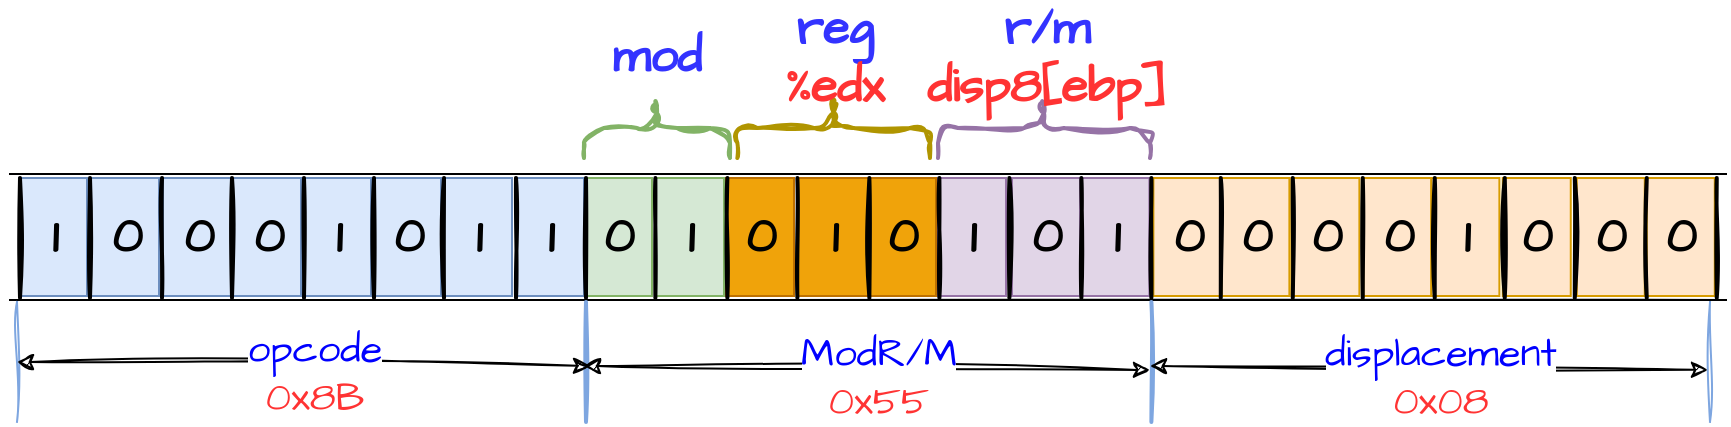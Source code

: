 <mxfile version="20.6.0" type="github">
  <diagram id="3DfTSbF7fZH39TVP_mid" name="第 1 页">
    <mxGraphModel dx="1422" dy="786" grid="1" gridSize="10" guides="1" tooltips="1" connect="1" arrows="1" fold="1" page="1" pageScale="1" pageWidth="827" pageHeight="1169" math="0" shadow="0">
      <root>
        <mxCell id="0" />
        <mxCell id="1" parent="0" />
        <mxCell id="GtMvOBlIkOX2U-mXo-LI-204" value="0" style="text;strokeColor=#d79b00;fillColor=#ffe6cc;html=1;fontSize=24;fontStyle=1;verticalAlign=middle;align=center;sketch=0;hachureGap=4;jiggle=2;fontFamily=Architects Daughter;fontSource=https%3A%2F%2Ffonts.googleapis.com%2Fcss%3Ffamily%3DArchitects%2BDaughter;" vertex="1" parent="1">
          <mxGeometry x="785.69" y="430" width="34" height="59" as="geometry" />
        </mxCell>
        <mxCell id="GtMvOBlIkOX2U-mXo-LI-205" value="0" style="text;strokeColor=#d79b00;fillColor=#ffe6cc;html=1;fontSize=24;fontStyle=1;verticalAlign=middle;align=center;sketch=0;hachureGap=4;jiggle=2;fontFamily=Architects Daughter;fontSource=https%3A%2F%2Ffonts.googleapis.com%2Fcss%3Ffamily%3DArchitects%2BDaughter;" vertex="1" parent="1">
          <mxGeometry x="820.69" y="430" width="34" height="59" as="geometry" />
        </mxCell>
        <mxCell id="GtMvOBlIkOX2U-mXo-LI-206" value="0" style="text;strokeColor=#d79b00;fillColor=#ffe6cc;html=1;fontSize=24;fontStyle=1;verticalAlign=middle;align=center;sketch=0;hachureGap=4;jiggle=2;fontFamily=Architects Daughter;fontSource=https%3A%2F%2Ffonts.googleapis.com%2Fcss%3Ffamily%3DArchitects%2BDaughter;" vertex="1" parent="1">
          <mxGeometry x="856.69" y="430" width="34" height="59" as="geometry" />
        </mxCell>
        <mxCell id="GtMvOBlIkOX2U-mXo-LI-207" value="1" style="text;strokeColor=#d79b00;fillColor=#ffe6cc;html=1;fontSize=24;fontStyle=1;verticalAlign=middle;align=center;sketch=0;hachureGap=4;jiggle=2;fontFamily=Architects Daughter;fontSource=https%3A%2F%2Ffonts.googleapis.com%2Fcss%3Ffamily%3DArchitects%2BDaughter;" vertex="1" parent="1">
          <mxGeometry x="890.69" y="430" width="34" height="59" as="geometry" />
        </mxCell>
        <mxCell id="GtMvOBlIkOX2U-mXo-LI-208" value="0" style="text;strokeColor=#d79b00;fillColor=#ffe6cc;html=1;fontSize=24;fontStyle=1;verticalAlign=middle;align=center;sketch=0;hachureGap=4;jiggle=2;fontFamily=Architects Daughter;fontSource=https%3A%2F%2Ffonts.googleapis.com%2Fcss%3Ffamily%3DArchitects%2BDaughter;" vertex="1" parent="1">
          <mxGeometry x="926.38" y="430" width="34" height="59" as="geometry" />
        </mxCell>
        <mxCell id="GtMvOBlIkOX2U-mXo-LI-209" value="0" style="text;strokeColor=#d79b00;fillColor=#ffe6cc;html=1;fontSize=24;fontStyle=1;verticalAlign=middle;align=center;sketch=0;hachureGap=4;jiggle=2;fontFamily=Architects Daughter;fontSource=https%3A%2F%2Ffonts.googleapis.com%2Fcss%3Ffamily%3DArchitects%2BDaughter;" vertex="1" parent="1">
          <mxGeometry x="963.38" y="430" width="34" height="59" as="geometry" />
        </mxCell>
        <mxCell id="GtMvOBlIkOX2U-mXo-LI-210" value="0" style="text;strokeColor=#d79b00;fillColor=#ffe6cc;html=1;fontSize=24;fontStyle=1;verticalAlign=middle;align=center;sketch=0;hachureGap=4;jiggle=2;fontFamily=Architects Daughter;fontSource=https%3A%2F%2Ffonts.googleapis.com%2Fcss%3Ffamily%3DArchitects%2BDaughter;" vertex="1" parent="1">
          <mxGeometry x="998.38" y="430" width="34" height="59" as="geometry" />
        </mxCell>
        <mxCell id="GtMvOBlIkOX2U-mXo-LI-203" value="0" style="text;strokeColor=#d79b00;fillColor=#ffe6cc;html=1;fontSize=24;fontStyle=1;verticalAlign=middle;align=center;sketch=0;hachureGap=4;jiggle=2;fontFamily=Architects Daughter;fontSource=https%3A%2F%2Ffonts.googleapis.com%2Fcss%3Ffamily%3DArchitects%2BDaughter;" vertex="1" parent="1">
          <mxGeometry x="751.69" y="430" width="34" height="59" as="geometry" />
        </mxCell>
        <mxCell id="GtMvOBlIkOX2U-mXo-LI-202" value="1" style="text;strokeColor=#9673a6;fillColor=#e1d5e7;html=1;fontSize=24;fontStyle=1;verticalAlign=middle;align=center;sketch=0;hachureGap=4;jiggle=2;fontFamily=Architects Daughter;fontSource=https%3A%2F%2Ffonts.googleapis.com%2Fcss%3Ffamily%3DArchitects%2BDaughter;" vertex="1" parent="1">
          <mxGeometry x="715.69" y="430" width="34" height="59" as="geometry" />
        </mxCell>
        <mxCell id="GtMvOBlIkOX2U-mXo-LI-201" value="0" style="text;strokeColor=#9673a6;fillColor=#e1d5e7;html=1;fontSize=24;fontStyle=1;verticalAlign=middle;align=center;sketch=0;hachureGap=4;jiggle=2;fontFamily=Architects Daughter;fontSource=https%3A%2F%2Ffonts.googleapis.com%2Fcss%3Ffamily%3DArchitects%2BDaughter;" vertex="1" parent="1">
          <mxGeometry x="681" y="430" width="34" height="59" as="geometry" />
        </mxCell>
        <mxCell id="GtMvOBlIkOX2U-mXo-LI-200" value="1" style="text;strokeColor=#9673a6;fillColor=#e1d5e7;html=1;fontSize=24;fontStyle=1;verticalAlign=middle;align=center;sketch=0;hachureGap=4;jiggle=2;fontFamily=Architects Daughter;fontSource=https%3A%2F%2Ffonts.googleapis.com%2Fcss%3Ffamily%3DArchitects%2BDaughter;" vertex="1" parent="1">
          <mxGeometry x="644" y="430" width="34" height="59" as="geometry" />
        </mxCell>
        <mxCell id="GtMvOBlIkOX2U-mXo-LI-199" value="0" style="text;strokeColor=#BD7000;fillColor=#f0a30a;html=1;fontSize=24;fontStyle=1;verticalAlign=middle;align=center;sketch=0;hachureGap=4;jiggle=2;fontFamily=Architects Daughter;fontSource=https%3A%2F%2Ffonts.googleapis.com%2Fcss%3Ffamily%3DArchitects%2BDaughter;fontColor=#000000;" vertex="1" parent="1">
          <mxGeometry x="609" y="430" width="34" height="59" as="geometry" />
        </mxCell>
        <mxCell id="GtMvOBlIkOX2U-mXo-LI-197" value="0" style="text;strokeColor=#BD7000;fillColor=#f0a30a;html=1;fontSize=24;fontStyle=1;verticalAlign=middle;align=center;sketch=0;hachureGap=4;jiggle=2;fontFamily=Architects Daughter;fontSource=https%3A%2F%2Ffonts.googleapis.com%2Fcss%3Ffamily%3DArchitects%2BDaughter;fontColor=#000000;" vertex="1" parent="1">
          <mxGeometry x="538" y="430" width="34" height="59" as="geometry" />
        </mxCell>
        <mxCell id="GtMvOBlIkOX2U-mXo-LI-198" value="1" style="text;strokeColor=#BD7000;fillColor=#f0a30a;html=1;fontSize=24;fontStyle=1;verticalAlign=middle;align=center;sketch=0;hachureGap=4;jiggle=2;fontFamily=Architects Daughter;fontSource=https%3A%2F%2Ffonts.googleapis.com%2Fcss%3Ffamily%3DArchitects%2BDaughter;fontColor=#000000;" vertex="1" parent="1">
          <mxGeometry x="574" y="430" width="36" height="59" as="geometry" />
        </mxCell>
        <mxCell id="GtMvOBlIkOX2U-mXo-LI-196" value="1" style="text;strokeColor=#82b366;fillColor=#d5e8d4;html=1;fontSize=24;fontStyle=1;verticalAlign=middle;align=center;sketch=0;hachureGap=4;jiggle=2;fontFamily=Architects Daughter;fontSource=https%3A%2F%2Ffonts.googleapis.com%2Fcss%3Ffamily%3DArchitects%2BDaughter;" vertex="1" parent="1">
          <mxGeometry x="503" y="430" width="34" height="59" as="geometry" />
        </mxCell>
        <mxCell id="GtMvOBlIkOX2U-mXo-LI-195" value="0" style="text;strokeColor=#82b366;fillColor=#d5e8d4;html=1;fontSize=24;fontStyle=1;verticalAlign=middle;align=center;sketch=0;hachureGap=4;jiggle=2;fontFamily=Architects Daughter;fontSource=https%3A%2F%2Ffonts.googleapis.com%2Fcss%3Ffamily%3DArchitects%2BDaughter;" vertex="1" parent="1">
          <mxGeometry x="467" y="430" width="34" height="59" as="geometry" />
        </mxCell>
        <mxCell id="GtMvOBlIkOX2U-mXo-LI-194" value="1" style="text;strokeColor=#6c8ebf;fillColor=#dae8fc;html=1;fontSize=24;fontStyle=1;verticalAlign=middle;align=center;sketch=0;hachureGap=4;jiggle=2;fontFamily=Architects Daughter;fontSource=https%3A%2F%2Ffonts.googleapis.com%2Fcss%3Ffamily%3DArchitects%2BDaughter;" vertex="1" parent="1">
          <mxGeometry x="433" y="430" width="34" height="59" as="geometry" />
        </mxCell>
        <mxCell id="GtMvOBlIkOX2U-mXo-LI-193" value="1" style="text;strokeColor=#6c8ebf;fillColor=#dae8fc;html=1;fontSize=24;fontStyle=1;verticalAlign=middle;align=center;sketch=0;hachureGap=4;jiggle=2;fontFamily=Architects Daughter;fontSource=https%3A%2F%2Ffonts.googleapis.com%2Fcss%3Ffamily%3DArchitects%2BDaughter;" vertex="1" parent="1">
          <mxGeometry x="397" y="430" width="34" height="59" as="geometry" />
        </mxCell>
        <mxCell id="GtMvOBlIkOX2U-mXo-LI-192" value="0" style="text;strokeColor=#6c8ebf;fillColor=#dae8fc;html=1;fontSize=24;fontStyle=1;verticalAlign=middle;align=center;sketch=0;hachureGap=4;jiggle=2;fontFamily=Architects Daughter;fontSource=https%3A%2F%2Ffonts.googleapis.com%2Fcss%3Ffamily%3DArchitects%2BDaughter;" vertex="1" parent="1">
          <mxGeometry x="361.5" y="430" width="34" height="59" as="geometry" />
        </mxCell>
        <mxCell id="GtMvOBlIkOX2U-mXo-LI-191" value="1" style="text;strokeColor=#6c8ebf;fillColor=#dae8fc;html=1;fontSize=24;fontStyle=1;verticalAlign=middle;align=center;sketch=0;hachureGap=4;jiggle=2;fontFamily=Architects Daughter;fontSource=https%3A%2F%2Ffonts.googleapis.com%2Fcss%3Ffamily%3DArchitects%2BDaughter;" vertex="1" parent="1">
          <mxGeometry x="326.5" y="430" width="34" height="59" as="geometry" />
        </mxCell>
        <mxCell id="GtMvOBlIkOX2U-mXo-LI-190" value="0" style="text;strokeColor=#6c8ebf;fillColor=#dae8fc;html=1;fontSize=24;fontStyle=1;verticalAlign=middle;align=center;sketch=0;hachureGap=4;jiggle=2;fontFamily=Architects Daughter;fontSource=https%3A%2F%2Ffonts.googleapis.com%2Fcss%3Ffamily%3DArchitects%2BDaughter;" vertex="1" parent="1">
          <mxGeometry x="291.5" y="430" width="34" height="59" as="geometry" />
        </mxCell>
        <mxCell id="GtMvOBlIkOX2U-mXo-LI-188" value="0" style="text;strokeColor=#6c8ebf;fillColor=#dae8fc;html=1;fontSize=24;fontStyle=1;verticalAlign=middle;align=center;sketch=0;hachureGap=4;jiggle=2;fontFamily=Architects Daughter;fontSource=https%3A%2F%2Ffonts.googleapis.com%2Fcss%3Ffamily%3DArchitects%2BDaughter;" vertex="1" parent="1">
          <mxGeometry x="256.5" y="430" width="34" height="59" as="geometry" />
        </mxCell>
        <mxCell id="GtMvOBlIkOX2U-mXo-LI-186" value="0" style="text;strokeColor=#6c8ebf;fillColor=#dae8fc;html=1;fontSize=24;fontStyle=1;verticalAlign=middle;align=center;sketch=0;hachureGap=4;jiggle=2;fontFamily=Architects Daughter;fontSource=https%3A%2F%2Ffonts.googleapis.com%2Fcss%3Ffamily%3DArchitects%2BDaughter;" vertex="1" parent="1">
          <mxGeometry x="220.5" y="430" width="34" height="59" as="geometry" />
        </mxCell>
        <mxCell id="GtMvOBlIkOX2U-mXo-LI-182" value="1" style="text;strokeColor=#6c8ebf;fillColor=#dae8fc;html=1;fontSize=24;fontStyle=1;verticalAlign=middle;align=center;sketch=0;hachureGap=4;jiggle=2;fontFamily=Architects Daughter;fontSource=https%3A%2F%2Ffonts.googleapis.com%2Fcss%3Ffamily%3DArchitects%2BDaughter;" vertex="1" parent="1">
          <mxGeometry x="184.5" y="430" width="34" height="59" as="geometry" />
        </mxCell>
        <mxCell id="GtMvOBlIkOX2U-mXo-LI-16" value="" style="shape=partialRectangle;whiteSpace=wrap;html=1;left=0;right=0;fillColor=none;sketch=1;rounded=0;" vertex="1" parent="1">
          <mxGeometry x="180" y="428" width="858" height="63" as="geometry" />
        </mxCell>
        <mxCell id="GtMvOBlIkOX2U-mXo-LI-4" value="" style="line;strokeWidth=2;direction=south;html=1;sketch=1;rounded=0;" vertex="1" parent="1">
          <mxGeometry x="180" y="430" width="10" height="60" as="geometry" />
        </mxCell>
        <mxCell id="GtMvOBlIkOX2U-mXo-LI-33" value="" style="line;strokeWidth=2;direction=south;html=1;sketch=1;rounded=0;" vertex="1" parent="1">
          <mxGeometry x="215" y="430" width="10" height="60" as="geometry" />
        </mxCell>
        <mxCell id="GtMvOBlIkOX2U-mXo-LI-34" value="" style="line;strokeWidth=2;direction=south;html=1;sketch=1;rounded=0;" vertex="1" parent="1">
          <mxGeometry x="392" y="430" width="10" height="60" as="geometry" />
        </mxCell>
        <mxCell id="GtMvOBlIkOX2U-mXo-LI-35" value="" style="line;strokeWidth=2;direction=south;html=1;sketch=1;rounded=0;" vertex="1" parent="1">
          <mxGeometry x="357" y="430" width="10" height="60" as="geometry" />
        </mxCell>
        <mxCell id="GtMvOBlIkOX2U-mXo-LI-36" value="" style="line;strokeWidth=2;direction=south;html=1;sketch=1;rounded=0;" vertex="1" parent="1">
          <mxGeometry x="322" y="430" width="10" height="60" as="geometry" />
        </mxCell>
        <mxCell id="GtMvOBlIkOX2U-mXo-LI-37" value="" style="line;strokeWidth=2;direction=south;html=1;sketch=1;rounded=0;" vertex="1" parent="1">
          <mxGeometry x="286" y="430" width="10" height="60" as="geometry" />
        </mxCell>
        <mxCell id="GtMvOBlIkOX2U-mXo-LI-38" value="" style="line;strokeWidth=2;direction=south;html=1;sketch=1;rounded=0;" vertex="1" parent="1">
          <mxGeometry x="251" y="430" width="10" height="60" as="geometry" />
        </mxCell>
        <mxCell id="GtMvOBlIkOX2U-mXo-LI-39" value="" style="line;strokeWidth=2;direction=south;html=1;sketch=1;rounded=0;" vertex="1" parent="1">
          <mxGeometry x="463" y="430" width="10" height="60" as="geometry" />
        </mxCell>
        <mxCell id="GtMvOBlIkOX2U-mXo-LI-43" value="" style="line;strokeWidth=2;direction=south;html=1;sketch=1;rounded=0;" vertex="1" parent="1">
          <mxGeometry x="428" y="430" width="10" height="60" as="geometry" />
        </mxCell>
        <mxCell id="GtMvOBlIkOX2U-mXo-LI-145" value="" style="line;strokeWidth=2;direction=south;html=1;sketch=1;rounded=0;" vertex="1" parent="1">
          <mxGeometry x="497.69" y="430" width="10" height="60" as="geometry" />
        </mxCell>
        <mxCell id="GtMvOBlIkOX2U-mXo-LI-146" value="" style="line;strokeWidth=2;direction=south;html=1;sketch=1;rounded=0;" vertex="1" parent="1">
          <mxGeometry x="674.69" y="430" width="10" height="60" as="geometry" />
        </mxCell>
        <mxCell id="GtMvOBlIkOX2U-mXo-LI-147" value="" style="line;strokeWidth=2;direction=south;html=1;sketch=1;rounded=0;" vertex="1" parent="1">
          <mxGeometry x="639.69" y="430" width="10" height="60" as="geometry" />
        </mxCell>
        <mxCell id="GtMvOBlIkOX2U-mXo-LI-148" value="" style="line;strokeWidth=2;direction=south;html=1;sketch=1;rounded=0;" vertex="1" parent="1">
          <mxGeometry x="604.69" y="430" width="10" height="60" as="geometry" />
        </mxCell>
        <mxCell id="GtMvOBlIkOX2U-mXo-LI-149" value="" style="line;strokeWidth=2;direction=south;html=1;sketch=1;rounded=0;" vertex="1" parent="1">
          <mxGeometry x="568.69" y="430" width="10" height="60" as="geometry" />
        </mxCell>
        <mxCell id="GtMvOBlIkOX2U-mXo-LI-150" value="" style="line;strokeWidth=2;direction=south;html=1;sketch=1;rounded=0;" vertex="1" parent="1">
          <mxGeometry x="533.69" y="430" width="10" height="60" as="geometry" />
        </mxCell>
        <mxCell id="GtMvOBlIkOX2U-mXo-LI-151" value="" style="line;strokeWidth=2;direction=south;html=1;sketch=1;rounded=0;" vertex="1" parent="1">
          <mxGeometry x="745.69" y="430" width="10" height="60" as="geometry" />
        </mxCell>
        <mxCell id="GtMvOBlIkOX2U-mXo-LI-152" value="" style="line;strokeWidth=2;direction=south;html=1;sketch=1;rounded=0;" vertex="1" parent="1">
          <mxGeometry x="710.69" y="430" width="10" height="60" as="geometry" />
        </mxCell>
        <mxCell id="GtMvOBlIkOX2U-mXo-LI-161" value="" style="line;strokeWidth=2;direction=south;html=1;sketch=1;rounded=0;" vertex="1" parent="1">
          <mxGeometry x="780.38" y="430" width="10" height="60" as="geometry" />
        </mxCell>
        <mxCell id="GtMvOBlIkOX2U-mXo-LI-162" value="" style="line;strokeWidth=2;direction=south;html=1;sketch=1;rounded=0;" vertex="1" parent="1">
          <mxGeometry x="957.38" y="430" width="10" height="60" as="geometry" />
        </mxCell>
        <mxCell id="GtMvOBlIkOX2U-mXo-LI-163" value="" style="line;strokeWidth=2;direction=south;html=1;sketch=1;rounded=0;" vertex="1" parent="1">
          <mxGeometry x="922.38" y="430" width="10" height="60" as="geometry" />
        </mxCell>
        <mxCell id="GtMvOBlIkOX2U-mXo-LI-164" value="" style="line;strokeWidth=2;direction=south;html=1;sketch=1;rounded=0;" vertex="1" parent="1">
          <mxGeometry x="887.38" y="430" width="10" height="60" as="geometry" />
        </mxCell>
        <mxCell id="GtMvOBlIkOX2U-mXo-LI-165" value="" style="line;strokeWidth=2;direction=south;html=1;sketch=1;rounded=0;" vertex="1" parent="1">
          <mxGeometry x="851.38" y="430" width="10" height="60" as="geometry" />
        </mxCell>
        <mxCell id="GtMvOBlIkOX2U-mXo-LI-166" value="" style="line;strokeWidth=2;direction=south;html=1;sketch=1;rounded=0;" vertex="1" parent="1">
          <mxGeometry x="816.38" y="430" width="10" height="60" as="geometry" />
        </mxCell>
        <mxCell id="GtMvOBlIkOX2U-mXo-LI-167" value="" style="line;strokeWidth=2;direction=south;html=1;sketch=1;rounded=0;" vertex="1" parent="1">
          <mxGeometry x="1028.38" y="430" width="10" height="60" as="geometry" />
        </mxCell>
        <mxCell id="GtMvOBlIkOX2U-mXo-LI-168" value="" style="line;strokeWidth=2;direction=south;html=1;sketch=1;rounded=0;" vertex="1" parent="1">
          <mxGeometry x="993.38" y="430" width="10" height="60" as="geometry" />
        </mxCell>
        <mxCell id="GtMvOBlIkOX2U-mXo-LI-170" value="" style="shape=partialRectangle;whiteSpace=wrap;html=1;bottom=0;top=0;fillColor=none;sketch=1;hachureGap=4;jiggle=2;fontFamily=Architects Daughter;fontSource=https%3A%2F%2Ffonts.googleapis.com%2Fcss%3Ffamily%3DArchitects%2BDaughter;fontSize=20;strokeColor=#7EA6E0;" vertex="1" parent="1">
          <mxGeometry x="183.5" y="491.99" width="846.5" height="60" as="geometry" />
        </mxCell>
        <mxCell id="GtMvOBlIkOX2U-mXo-LI-175" value="" style="line;strokeWidth=2;direction=south;html=1;sketch=1;rounded=0;strokeColor=#7EA6E0;" vertex="1" parent="1">
          <mxGeometry x="463" y="491.99" width="10" height="60" as="geometry" />
        </mxCell>
        <mxCell id="GtMvOBlIkOX2U-mXo-LI-179" value="" style="line;strokeWidth=2;direction=south;html=1;sketch=1;rounded=0;strokeColor=#7EA6E0;" vertex="1" parent="1">
          <mxGeometry x="745.69" y="491.99" width="10" height="60" as="geometry" />
        </mxCell>
        <mxCell id="GtMvOBlIkOX2U-mXo-LI-214" value="" style="endArrow=classic;startArrow=classic;html=1;sketch=1;hachureGap=4;jiggle=2;fontFamily=Architects Daughter;fontSource=https%3A%2F%2Ffonts.googleapis.com%2Fcss%3Ffamily%3DArchitects%2BDaughter;fontSize=16;exitX=0;exitY=0.5;exitDx=0;exitDy=0;entryX=0.533;entryY=0.3;entryDx=0;entryDy=0;entryPerimeter=0;" edge="1" parent="1" source="GtMvOBlIkOX2U-mXo-LI-170" target="GtMvOBlIkOX2U-mXo-LI-175">
          <mxGeometry width="50" height="50" relative="1" as="geometry">
            <mxPoint x="740" y="620" as="sourcePoint" />
            <mxPoint x="790" y="570" as="targetPoint" />
          </mxGeometry>
        </mxCell>
        <mxCell id="GtMvOBlIkOX2U-mXo-LI-215" value="&lt;font color=&quot;#0000ff&quot;&gt;opcode&lt;/font&gt;&lt;br&gt;&lt;font color=&quot;#ff3333&quot;&gt;0x8B&lt;/font&gt;" style="edgeLabel;html=1;align=center;verticalAlign=middle;resizable=0;points=[];fontSize=20;fontFamily=Architects Daughter;" vertex="1" connectable="0" parent="GtMvOBlIkOX2U-mXo-LI-214">
          <mxGeometry x="0.065" y="-4" relative="1" as="geometry">
            <mxPoint x="-4" as="offset" />
          </mxGeometry>
        </mxCell>
        <mxCell id="GtMvOBlIkOX2U-mXo-LI-219" value="" style="endArrow=classic;startArrow=classic;html=1;sketch=1;hachureGap=4;jiggle=2;fontFamily=Architects Daughter;fontSource=https%3A%2F%2Ffonts.googleapis.com%2Fcss%3Ffamily%3DArchitects%2BDaughter;fontSize=16;exitX=0;exitY=0.5;exitDx=0;exitDy=0;entryX=0.533;entryY=0.3;entryDx=0;entryDy=0;entryPerimeter=0;" edge="1" parent="1">
          <mxGeometry width="50" height="50" relative="1" as="geometry">
            <mxPoint x="467" y="524" as="sourcePoint" />
            <mxPoint x="750" y="525.98" as="targetPoint" />
          </mxGeometry>
        </mxCell>
        <mxCell id="GtMvOBlIkOX2U-mXo-LI-220" value="&lt;font color=&quot;#0000ff&quot;&gt;ModR/M&lt;/font&gt;&lt;br&gt;&lt;font color=&quot;#ff3333&quot;&gt;0x55&lt;/font&gt;" style="edgeLabel;html=1;align=center;verticalAlign=middle;resizable=0;points=[];fontSize=20;fontFamily=Architects Daughter;" vertex="1" connectable="0" parent="GtMvOBlIkOX2U-mXo-LI-219">
          <mxGeometry x="0.065" y="-4" relative="1" as="geometry">
            <mxPoint x="-4" as="offset" />
          </mxGeometry>
        </mxCell>
        <mxCell id="GtMvOBlIkOX2U-mXo-LI-221" value="" style="endArrow=classic;startArrow=classic;html=1;sketch=1;hachureGap=4;jiggle=2;fontFamily=Architects Daughter;fontSource=https%3A%2F%2Ffonts.googleapis.com%2Fcss%3Ffamily%3DArchitects%2BDaughter;fontSize=16;exitX=0;exitY=0.5;exitDx=0;exitDy=0;entryX=0.533;entryY=0.3;entryDx=0;entryDy=0;entryPerimeter=0;" edge="1" parent="1">
          <mxGeometry width="50" height="50" relative="1" as="geometry">
            <mxPoint x="750" y="524" as="sourcePoint" />
            <mxPoint x="1029" y="525.98" as="targetPoint" />
          </mxGeometry>
        </mxCell>
        <mxCell id="GtMvOBlIkOX2U-mXo-LI-222" value="&lt;font color=&quot;#0000ff&quot;&gt;displacement&lt;/font&gt;&lt;br&gt;&lt;font color=&quot;#ff3333&quot;&gt;0x08&lt;/font&gt;" style="edgeLabel;html=1;align=center;verticalAlign=middle;resizable=0;points=[];fontSize=20;fontFamily=Architects Daughter;" vertex="1" connectable="0" parent="GtMvOBlIkOX2U-mXo-LI-221">
          <mxGeometry x="0.065" y="-4" relative="1" as="geometry">
            <mxPoint x="-4" as="offset" />
          </mxGeometry>
        </mxCell>
        <mxCell id="GtMvOBlIkOX2U-mXo-LI-223" value="" style="shape=curlyBracket;whiteSpace=wrap;html=1;rounded=1;flipH=1;labelPosition=right;verticalLabelPosition=middle;align=left;verticalAlign=middle;sketch=1;hachureGap=4;jiggle=2;strokeColor=#82b366;fontFamily=Architects Daughter;fontSource=https%3A%2F%2Ffonts.googleapis.com%2Fcss%3Ffamily%3DArchitects%2BDaughter;fontSize=20;fillColor=#d5e8d4;direction=south;size=0.5;strokeWidth=2;" vertex="1" parent="1">
          <mxGeometry x="467" y="390" width="73" height="30" as="geometry" />
        </mxCell>
        <mxCell id="GtMvOBlIkOX2U-mXo-LI-224" value="" style="shape=curlyBracket;whiteSpace=wrap;html=1;rounded=1;flipH=1;labelPosition=right;verticalLabelPosition=middle;align=left;verticalAlign=middle;sketch=1;hachureGap=4;jiggle=2;strokeColor=#B09500;fontFamily=Architects Daughter;fontSource=https%3A%2F%2Ffonts.googleapis.com%2Fcss%3Ffamily%3DArchitects%2BDaughter;fontSize=20;fontColor=#000000;fillColor=#e3c800;direction=south;size=0.5;strokeWidth=2;" vertex="1" parent="1">
          <mxGeometry x="543.69" y="390" width="96.31" height="30" as="geometry" />
        </mxCell>
        <mxCell id="GtMvOBlIkOX2U-mXo-LI-225" value="" style="shape=curlyBracket;whiteSpace=wrap;html=1;rounded=1;flipH=1;labelPosition=right;verticalLabelPosition=middle;align=left;verticalAlign=middle;sketch=1;hachureGap=4;jiggle=2;strokeColor=#9673a6;fontFamily=Architects Daughter;fontSource=https%3A%2F%2Ffonts.googleapis.com%2Fcss%3Ffamily%3DArchitects%2BDaughter;fontSize=20;fillColor=#e1d5e7;direction=south;size=0.5;strokeWidth=2;" vertex="1" parent="1">
          <mxGeometry x="644" y="390" width="106" height="30" as="geometry" />
        </mxCell>
        <mxCell id="GtMvOBlIkOX2U-mXo-LI-226" value="&lt;font color=&quot;#3333ff&quot;&gt;mod&lt;/font&gt;" style="text;strokeColor=none;fillColor=none;html=1;fontSize=24;fontStyle=1;verticalAlign=middle;align=center;sketch=1;hachureGap=4;jiggle=2;strokeWidth=2;fontFamily=Architects Daughter;fontSource=https%3A%2F%2Ffonts.googleapis.com%2Fcss%3Ffamily%3DArchitects%2BDaughter;fontColor=#FF3333;" vertex="1" parent="1">
          <mxGeometry x="459.69" y="350" width="86" height="40" as="geometry" />
        </mxCell>
        <mxCell id="GtMvOBlIkOX2U-mXo-LI-227" value="&lt;font color=&quot;#3333ff&quot;&gt;reg&lt;br&gt;&lt;/font&gt;%edx" style="text;strokeColor=none;fillColor=none;html=1;fontSize=24;fontStyle=1;verticalAlign=middle;align=center;sketch=1;hachureGap=4;jiggle=2;strokeWidth=2;fontFamily=Architects Daughter;fontSource=https%3A%2F%2Ffonts.googleapis.com%2Fcss%3Ffamily%3DArchitects%2BDaughter;fontColor=#FF3333;" vertex="1" parent="1">
          <mxGeometry x="549" y="350" width="86" height="40" as="geometry" />
        </mxCell>
        <mxCell id="GtMvOBlIkOX2U-mXo-LI-228" value="&lt;font color=&quot;#3333ff&quot;&gt;r/m&lt;/font&gt;&lt;br&gt;disp8[ebp]" style="text;strokeColor=none;fillColor=none;html=1;fontSize=24;fontStyle=1;verticalAlign=middle;align=center;sketch=1;hachureGap=4;jiggle=2;strokeWidth=2;fontFamily=Architects Daughter;fontSource=https%3A%2F%2Ffonts.googleapis.com%2Fcss%3Ffamily%3DArchitects%2BDaughter;fontColor=#FF3333;" vertex="1" parent="1">
          <mxGeometry x="655" y="350" width="86" height="40" as="geometry" />
        </mxCell>
      </root>
    </mxGraphModel>
  </diagram>
</mxfile>
